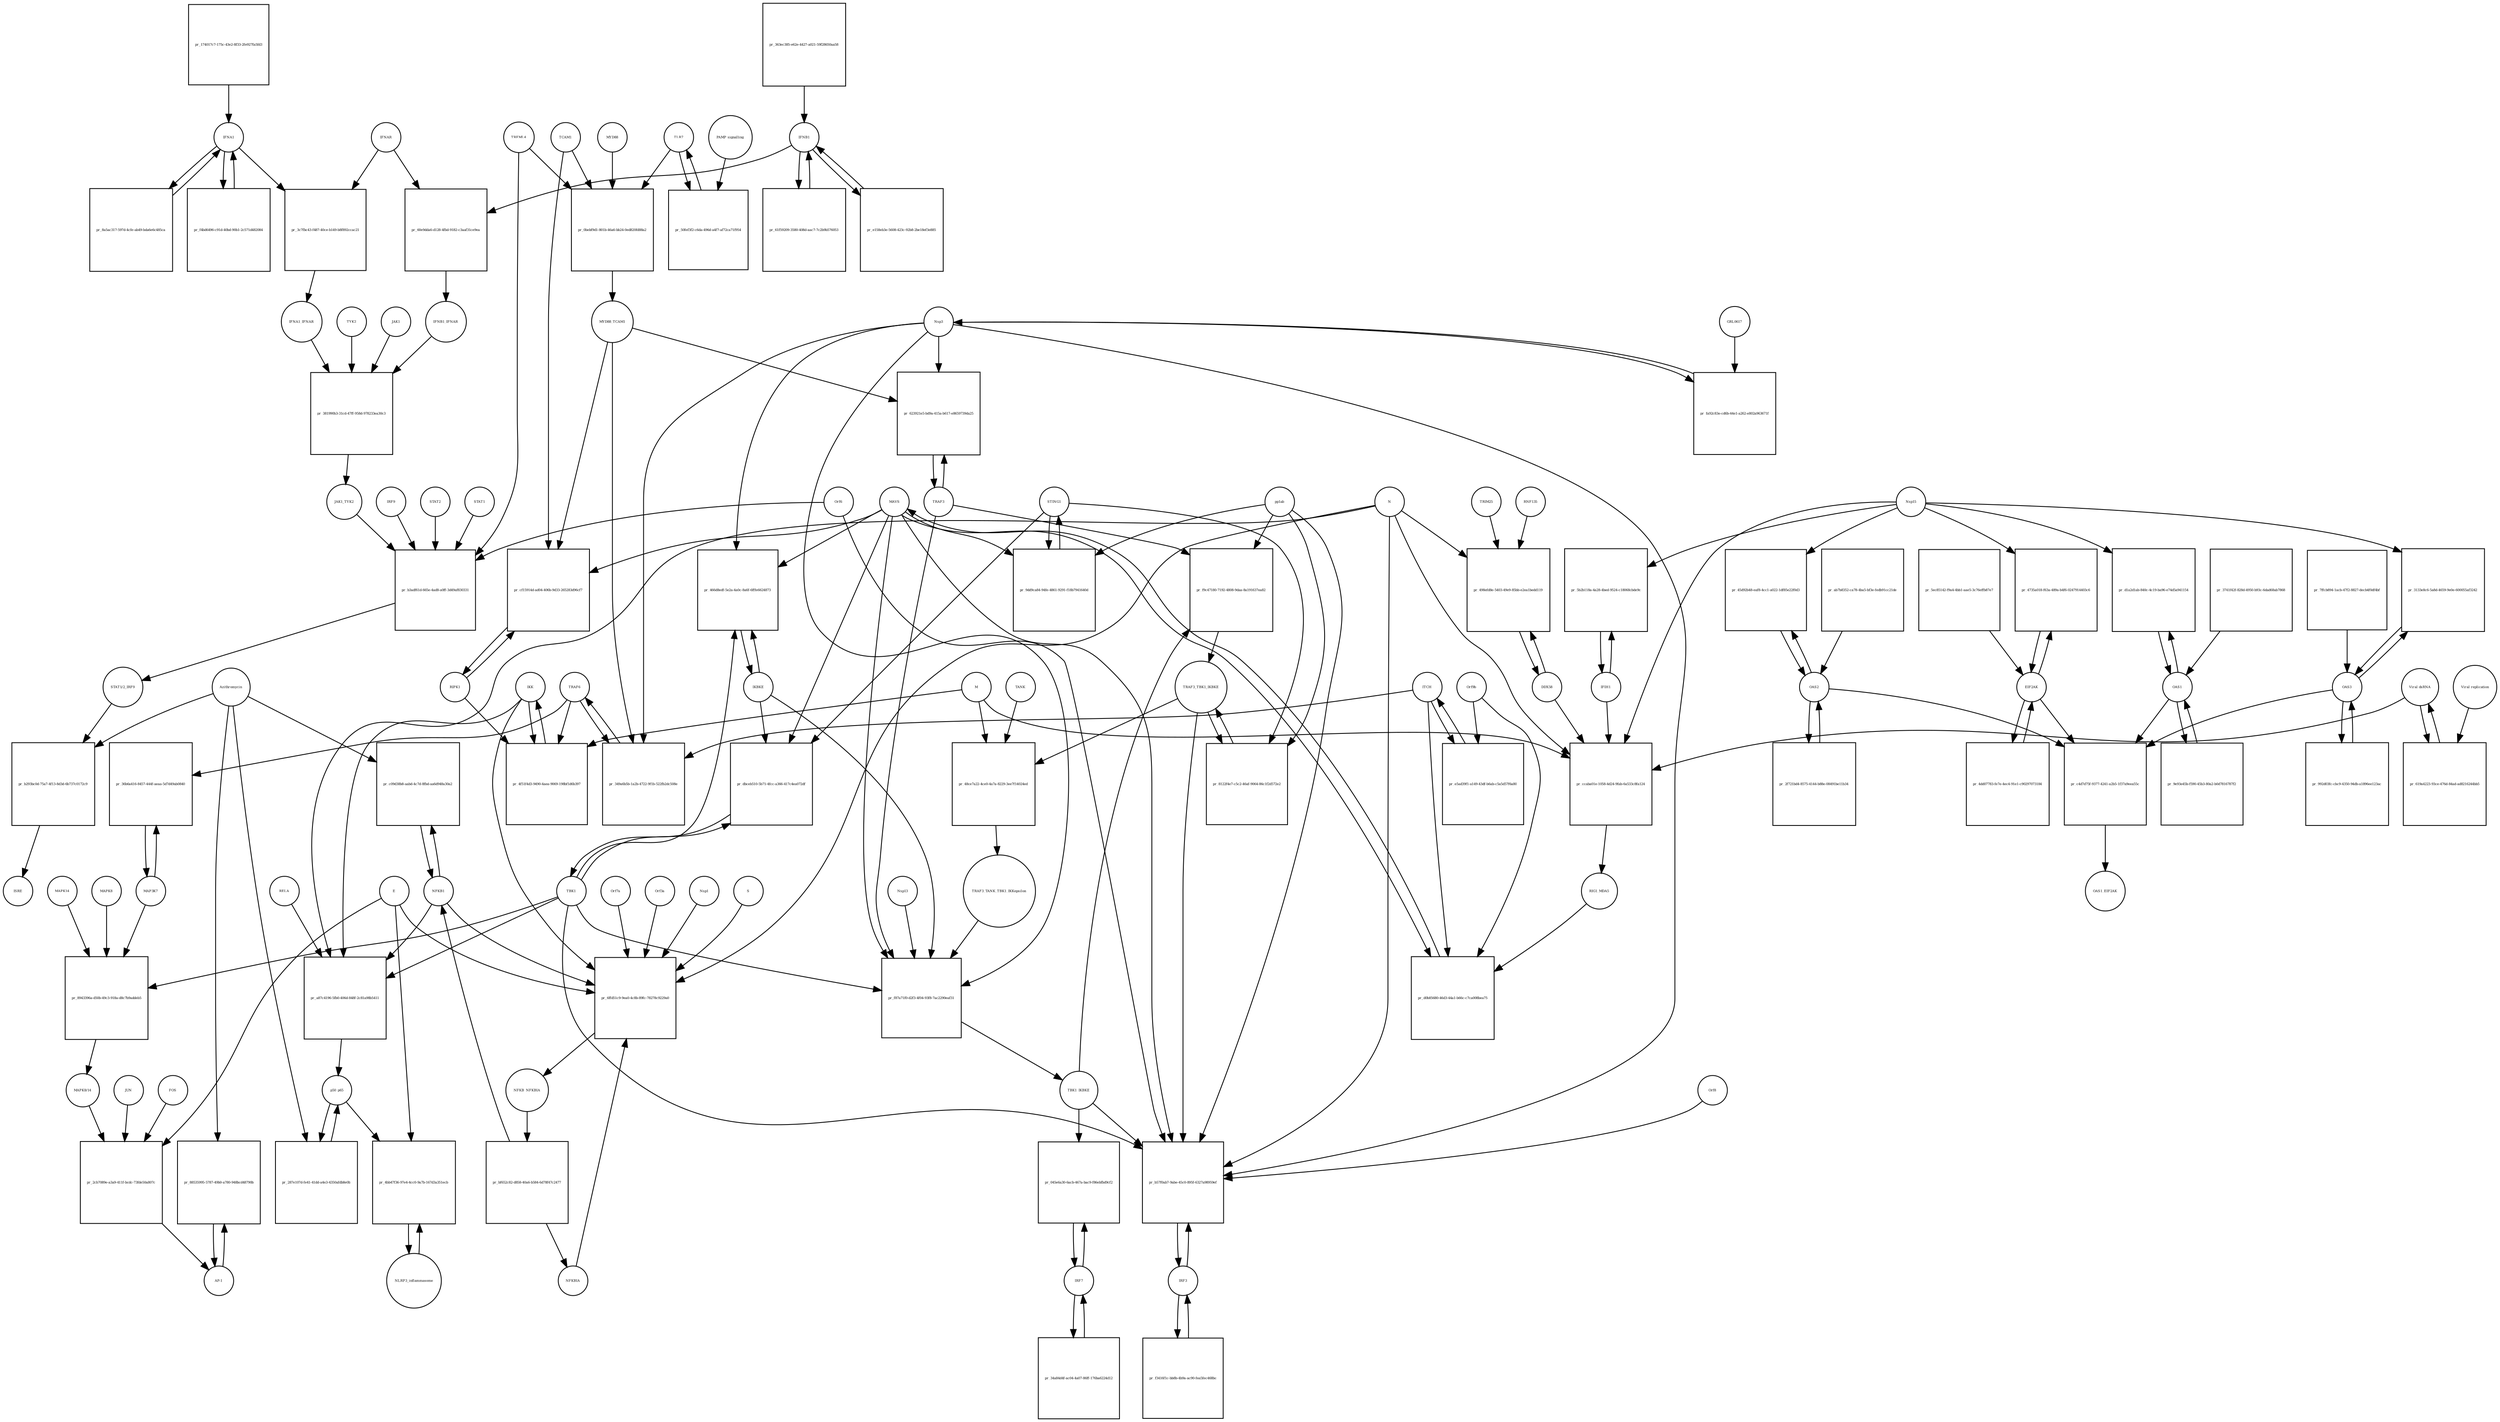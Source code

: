 strict digraph  {
IFNA1 [annotation="urn_miriam_pubmed_31226023|urn_miriam_wikipathways_WP4868", bipartite=0, cls=macromolecule, fontsize=4, label=IFNA1, shape=circle];
"pr_8a5ac317-597d-4cfe-ab49-bda6e6c485ca" [annotation="", bipartite=1, cls=process, fontsize=4, label="pr_8a5ac317-597d-4cfe-ab49-bda6e6c485ca", shape=square];
IFNB1 [annotation="urn_miriam_pubmed_31226023|urn_miriam_wikipathways_WP4868", bipartite=0, cls=macromolecule, fontsize=4, label=IFNB1, shape=circle];
"pr_61f59209-3580-408d-aac7-7c2b9b576053" [annotation="", bipartite=1, cls=process, fontsize=4, label="pr_61f59209-3580-408d-aac7-7c2b9b576053", shape=square];
"STAT1/2_IRF9" [annotation="urn_miriam_pubmed_31226023|urn_miriam_wikipathways_WP4868", bipartite=0, cls=complex, fontsize=4, label="STAT1/2_IRF9", shape=circle];
"pr_b293bc0d-75a7-4f13-8d3d-6b737c0172c9" [annotation="", bipartite=1, cls=process, fontsize=4, label="pr_b293bc0d-75a7-4f13-8d3d-6b737c0172c9", shape=square];
ISRE [annotation="urn_miriam_pubmed_31226023|urn_miriam_wikipathways_WP4868", bipartite=0, cls=complex, fontsize=4, label=ISRE, shape=circle];
Azithromycin [annotation=urn_miriam_wikipathways_WP4868, bipartite=0, cls="simple chemical", fontsize=4, label=Azithromycin, shape=circle];
"AP-1" [annotation="urn_miriam_pubmed_31226023|urn_miriam_wikipathways_WP4868", bipartite=0, cls=complex, fontsize=4, label="AP-1", shape=circle];
"pr_88535995-5787-49b0-a780-948bcd48790b" [annotation="", bipartite=1, cls=process, fontsize=4, label="pr_88535995-5787-49b0-a780-948bcd48790b", shape=square];
NFKB1 [annotation=urn_miriam_wikipathways_WP4868, bipartite=0, cls=macromolecule, fontsize=4, label=NFKB1, shape=circle];
"pr_c09d38b8-aabd-4c7d-8fbd-aa6d948a30a2" [annotation="", bipartite=1, cls=process, fontsize=4, label="pr_c09d38b8-aabd-4c7d-8fbd-aa6d948a30a2", shape=square];
IRF3 [annotation="", bipartite=0, cls=macromolecule, fontsize=4, label=IRF3, shape=circle];
"pr_f3416f1c-bb8b-4b9a-ac90-fea5fec468bc" [annotation="", bipartite=1, cls=process, fontsize=4, label="pr_f3416f1c-bb8b-4b9a-ac90-fea5fec468bc", shape=square];
p50_p65 [annotation="", bipartite=0, cls=complex, fontsize=4, label=p50_p65, shape=circle];
"pr_287e107d-fe41-41dd-a4e3-4350afdb8e0b" [annotation="", bipartite=1, cls=process, fontsize=4, label="pr_287e107d-fe41-41dd-a4e3-4350afdb8e0b", shape=square];
IRF7 [annotation="", bipartite=0, cls=macromolecule, fontsize=4, label=IRF7, shape=circle];
"pr_34a84d4f-ac04-4a07-86ff-176ba6224d12" [annotation="", bipartite=1, cls=process, fontsize=4, label="pr_34a84d4f-ac04-4a07-86ff-176ba6224d12", shape=square];
"pr_e158eb3e-5608-423c-92b8-2be18ef3e885" [annotation="", bipartite=1, cls=process, fontsize=4, label="pr_e158eb3e-5608-423c-92b8-2be18ef3e885", shape=square];
"pr_f4bd6496-c91d-40bd-90b1-2c571d482084" [annotation="", bipartite=1, cls=process, fontsize=4, label="pr_f4bd6496-c91d-40bd-90b1-2c571d482084", shape=square];
OAS1 [annotation="", bipartite=0, cls=macromolecule, fontsize=4, label=OAS1, shape=circle];
"pr_9e93e45b-f590-45b3-80a2-b0d7816787f2" [annotation="", bipartite=1, cls=process, fontsize=4, label="pr_9e93e45b-f590-45b3-80a2-b0d7816787f2", shape=square];
EIF2AK [annotation="", bipartite=0, cls=macromolecule, fontsize=4, label=EIF2AK, shape=circle];
"pr_4dd07783-fe7e-4ec4-91e1-c90297073184" [annotation="", bipartite=1, cls=process, fontsize=4, label="pr_4dd07783-fe7e-4ec4-91e1-c90297073184", shape=square];
OAS2 [annotation="", bipartite=0, cls=macromolecule, fontsize=4, label=OAS2, shape=circle];
"pr_2f721bd4-8575-4144-b88e-08491be11b34" [annotation="", bipartite=1, cls=process, fontsize=4, label="pr_2f721bd4-8575-4144-b88e-08491be11b34", shape=square];
OAS3 [annotation="", bipartite=0, cls=macromolecule, fontsize=4, label=OAS3, shape=circle];
"pr_992d03fc-cbc9-4350-94db-a1896ee123ac" [annotation="", bipartite=1, cls=process, fontsize=4, label="pr_992d03fc-cbc9-4350-94db-a1896ee123ac", shape=square];
"pr_363ec385-e62e-4427-a021-59f28650aa58" [annotation="", bipartite=1, cls=process, fontsize=4, label="pr_363ec385-e62e-4427-a021-59f28650aa58", shape=square];
"pr_174017c7-175c-43e2-8f33-2fe927fa5fd3" [annotation="", bipartite=1, cls=process, fontsize=4, label="pr_174017c7-175c-43e2-8f33-2fe927fa5fd3", shape=square];
"pr_3741f42f-828d-4950-b93c-6dad68ab7868" [annotation="", bipartite=1, cls=process, fontsize=4, label="pr_3741f42f-828d-4950-b93c-6dad68ab7868", shape=square];
"pr_5ec85142-f9a4-4bb1-aae5-3c76effb87e7" [annotation="", bipartite=1, cls=process, fontsize=4, label="pr_5ec85142-f9a4-4bb1-aae5-3c76effb87e7", shape=square];
TRAF6 [annotation="urn_miriam_pubmed_31226023|urn_miriam_wikipathways_WP4868", bipartite=0, cls=macromolecule, fontsize=4, label=TRAF6, shape=circle];
"pr_349a6b5b-1a2b-4722-9f1b-522fb2dc508e" [annotation="", bipartite=1, cls=process, fontsize=4, label="pr_349a6b5b-1a2b-4722-9f1b-522fb2dc508e", shape=square];
MYD88_TCAM1 [annotation=urn_miriam_pubmed_31226023, bipartite=0, cls=complex, fontsize=4, label=MYD88_TCAM1, shape=circle];
Nsp3 [annotation="urn_miriam_pubmed_31226023|urn_miriam_wikipathways_WP4868|urn_miriam_ncbiprotein_YP_009725299", bipartite=0, cls=macromolecule, fontsize=4, label=Nsp3, shape=circle];
ITCH [annotation="", bipartite=0, cls=macromolecule, fontsize=4, label=ITCH, shape=circle];
TBK1 [annotation="urn_miriam_pubmed_31226023|urn_miriam_wikipathways_WP4868|urn_miriam_pubmed_24622840", bipartite=0, cls=macromolecule, fontsize=4, label=TBK1, shape=circle];
"pr_dbceb510-5b71-4fcc-a366-417c4ea072df" [annotation="", bipartite=1, cls=process, fontsize=4, label="pr_dbceb510-5b71-4fcc-a366-417c4ea072df", shape=square];
IKBKE [annotation="", bipartite=0, cls=macromolecule, fontsize=4, label=IKBKE, shape=circle];
STING1 [annotation=urn_miriam_pubmed_24622840, bipartite=0, cls=macromolecule, fontsize=4, label=STING1, shape=circle];
MAVS [annotation="", bipartite=0, cls=macromolecule, fontsize=4, label=MAVS, shape=circle];
"pr_ab7b8352-ca78-4ba5-bf3e-fedb91cc21de" [annotation="", bipartite=1, cls=process, fontsize=4, label="pr_ab7b8352-ca78-4ba5-bf3e-fedb91cc21de", shape=square];
"pr_7ffcb894-1acb-47f2-8827-decb4f0df4bf" [annotation="", bipartite=1, cls=process, fontsize=4, label="pr_7ffcb894-1acb-47f2-8827-decb4f0df4bf", shape=square];
TRAF3 [annotation=urn_miriam_pubmed_31226023, bipartite=0, cls=macromolecule, fontsize=4, label=TRAF3, shape=circle];
"pr_623921e5-bd9a-415a-b617-e8659739da25" [annotation="", bipartite=1, cls=process, fontsize=4, label="pr_623921e5-bd9a-415a-b617-e8659739da25", shape=square];
MAP3K7 [annotation="", bipartite=0, cls=macromolecule, fontsize=4, label=MAP3K7, shape=circle];
"pr_36b6a416-8457-444f-aeaa-5d7d49ab0840" [annotation="", bipartite=1, cls=process, fontsize=4, label="pr_36b6a416-8457-444f-aeaa-5d7d49ab0840", shape=square];
IKK [annotation="", bipartite=0, cls=complex, fontsize=4, label=IKK, shape=circle];
"pr_4f51f4d3-9490-4aea-9069-198bf1d6b397" [annotation="", bipartite=1, cls=process, fontsize=4, label="pr_4f51f4d3-9490-4aea-9069-198bf1d6b397", shape=square];
RIPK1 [annotation="", bipartite=0, cls=macromolecule, fontsize=4, label=RIPK1, shape=circle];
M [annotation="urn_miriam_pubmed_31226023|urn_miriam_ncbiprotein_BCD58756", bipartite=0, cls=macromolecule, fontsize=4, label=M, shape=circle];
"pr_466d8edf-5e2a-4a0c-8a6f-6fffe6624873" [annotation="", bipartite=1, cls=process, fontsize=4, label="pr_466d8edf-5e2a-4a0c-8a6f-6fffe6624873", shape=square];
"pr_b57f0ab7-9abe-45c0-895f-6327a98959ef" [annotation="", bipartite=1, cls=process, fontsize=4, label="pr_b57f0ab7-9abe-45c0-895f-6327a98959ef", shape=square];
TBK1_IKBKE [annotation="urn_miriam_pubmed_31226023|urn_miriam_wikipathways_WP4868|urn_miriam_pubmed_24622840", bipartite=0, cls=complex, fontsize=4, label=TBK1_IKBKE, shape=circle];
N [annotation="urn_miriam_pubmed_31226023|urn_miriam_ncbiprotein_BCD58761", bipartite=0, cls=macromolecule, fontsize=4, label=N, shape=circle];
TRAF3_TBK1_IKBKE [annotation=urn_miriam_pubmed_24622840, bipartite=0, cls=complex, fontsize=4, label=TRAF3_TBK1_IKBKE, shape=circle];
Orf8 [annotation=urn_miriam_ncbiprotein_BCD58760, bipartite=0, cls=complex, fontsize=4, label=Orf8, shape=circle];
Orf6 [annotation="urn_miriam_pubmed_31226023|urn_miriam_ncbiprotein_BCD58757", bipartite=0, cls=macromolecule, fontsize=4, label=Orf6, shape=circle];
pp1ab [annotation="urn_miriam_ncbiprotein_YP_009724389|urn_miriam_pubmed_24622840", bipartite=0, cls=macromolecule, fontsize=4, label=pp1ab, shape=circle];
"pr_cf15914d-ad04-406b-9d33-265283d96cf7" [annotation="", bipartite=1, cls=process, fontsize=4, label="pr_cf15914d-ad04-406b-9d33-265283d96cf7", shape=square];
TCAM1 [annotation=urn_miriam_pubmed_31226023, bipartite=0, cls=macromolecule, fontsize=4, label=TCAM1, shape=circle];
"pr_d0b85680-46d3-44a1-b66c-c7ca008bea75" [annotation="", bipartite=1, cls=process, fontsize=4, label="pr_d0b85680-46d3-44a1-b66c-c7ca008bea75", shape=square];
RIG1_MDA5 [annotation="urn_miriam_pubmed_31226023|urn_miriam_pubmed_19052324", bipartite=0, cls=complex, fontsize=4, label=RIG1_MDA5, shape=circle];
Orf9b [annotation="urn_miriam_pubmed_31226023|urn_miriam_ncbiprotein_ABI96969|urn_miriam_uniprot_P0DTD2", bipartite=0, cls=macromolecule, fontsize=4, label=Orf9b, shape=circle];
"pr_3133e8c6-5a8d-4659-9e0e-600055af3242" [annotation="", bipartite=1, cls=process, fontsize=4, label="pr_3133e8c6-5a8d-4659-9e0e-600055af3242", shape=square];
Nsp15 [annotation="urn_miriam_pubmed_31226023|urn_miriam_ncbiprotein_YP_009725310", bipartite=0, cls=macromolecule, fontsize=4, label=Nsp15, shape=circle];
"pr_45d92b48-eaf8-4cc1-a022-1df85e22f0d3" [annotation="", bipartite=1, cls=process, fontsize=4, label="pr_45d92b48-eaf8-4cc1-a022-1df85e22f0d3", shape=square];
"pr_d1a2d1ab-840c-4c19-ba96-e74d5a941154" [annotation="", bipartite=1, cls=process, fontsize=4, label="pr_d1a2d1ab-840c-4c19-ba96-e74d5a941154", shape=square];
"pr_4735a018-f63a-489a-b4f6-0247914403c6" [annotation="", bipartite=1, cls=process, fontsize=4, label="pr_4735a018-f63a-489a-b4f6-0247914403c6", shape=square];
"Viral dsRNA" [annotation="urn_miriam_pubmed_31226023|urn_miriam_pubmed_19052324|urn_miriam_taxonomy_694009", bipartite=0, cls="nucleic acid feature", fontsize=4, label="Viral dsRNA", shape=circle];
"pr_619a4223-93ce-476d-84ad-ad8216244bb5" [annotation="", bipartite=1, cls=process, fontsize=4, label="pr_619a4223-93ce-476d-84ad-ad8216244bb5", shape=square];
"Viral replication" [annotation="urn_miriam_pubmed_31226023|urn_miriam_pubmed_19052324|urn_miriam_mesh_D014779", bipartite=0, cls=phenotype, fontsize=4, label="Viral replication", shape=circle];
"pr_fa92c83e-cd6b-44e1-a262-e802a963671f" [annotation="", bipartite=1, cls=process, fontsize=4, label="pr_fa92c83e-cd6b-44e1-a262-e802a963671f", shape=square];
GRL0617 [annotation=urn_miriam_wikipathways_WP4868, bipartite=0, cls="simple chemical", fontsize=4, label=GRL0617, shape=circle];
"pr_9dd9ca84-94fe-4861-9291-f18b7941640d" [annotation="", bipartite=1, cls=process, fontsize=4, label="pr_9dd9ca84-94fe-4861-9291-f18b7941640d", shape=square];
"pr_8122f4e7-c5c2-46af-9064-86c1f2d572e2" [annotation="", bipartite=1, cls=process, fontsize=4, label="pr_8122f4e7-c5c2-46af-9064-86c1f2d572e2", shape=square];
TLR7 [annotation=urn_miriam_pubmed_31226023, bipartite=0, cls=macromolecule, fontsize=4, label=TLR7, shape=circle];
"pr_50fef3f2-c6da-496d-a4f7-af72ca71f954" [annotation="", bipartite=1, cls=process, fontsize=4, label="pr_50fef3f2-c6da-496d-a4f7-af72ca71f954", shape=square];
"PAMP signalling" [annotation="urn_miriam_pubmed_31226023|urn_miriam_mesh_D000069452", bipartite=0, cls=phenotype, fontsize=4, label="PAMP signalling", shape=circle];
IFIH1 [annotation="", bipartite=0, cls=macromolecule, fontsize=4, label=IFIH1, shape=circle];
"pr_5b2b118a-4a28-4bed-9524-c18068cbde9c" [annotation="", bipartite=1, cls=process, fontsize=4, label="pr_5b2b118a-4a28-4bed-9524-c18068cbde9c", shape=square];
DDX58 [annotation="urn_miriam_pubmed_31226023|urn_miriam_pubmed_19052324", bipartite=0, cls=macromolecule, fontsize=4, label=DDX58, shape=circle];
"pr_498efd8e-5403-49e9-85bb-e2ea1bedd119" [annotation="", bipartite=1, cls=process, fontsize=4, label="pr_498efd8e-5403-49e9-85bb-e2ea1bedd119", shape=square];
TRIM25 [annotation="", bipartite=0, cls=macromolecule, fontsize=4, label=TRIM25, shape=circle];
RNF135 [annotation="", bipartite=0, cls=macromolecule, fontsize=4, label=RNF135, shape=circle];
"pr_e5ad39f1-a149-43df-b6ab-c5a5d57f6a80" [annotation="", bipartite=1, cls=process, fontsize=4, label="pr_e5ad39f1-a149-43df-b6ab-c5a5d57f6a80", shape=square];
"pr_48ce7a22-4ce0-4a7a-8229-3ee7f14024ed" [annotation="", bipartite=1, cls=process, fontsize=4, label="pr_48ce7a22-4ce0-4a7a-8229-3ee7f14024ed", shape=square];
TRAF3_TANK_TBK1_IKKepsilon [annotation="", bipartite=0, cls=complex, fontsize=4, label=TRAF3_TANK_TBK1_IKKepsilon, shape=circle];
TANK [annotation="", bipartite=0, cls=macromolecule, fontsize=4, label=TANK, shape=circle];
"pr_045e6a30-6acb-467a-bac9-f86ebfbd9cf2" [annotation="", bipartite=1, cls=process, fontsize=4, label="pr_045e6a30-6acb-467a-bac9-f86ebfbd9cf2", shape=square];
NLRP3_inflammasome [annotation="", bipartite=0, cls=complex, fontsize=4, label=NLRP3_inflammasome, shape=circle];
"pr_4bb47f36-97e4-4cc0-9a7b-167d3a351ecb" [annotation="", bipartite=1, cls=process, fontsize=4, label="pr_4bb47f36-97e4-4cc0-9a7b-167d3a351ecb", shape=square];
E [annotation="urn_miriam_pubmed_31226023|urn_miriam_ncbiprotein_BCD58755", bipartite=0, cls=macromolecule, fontsize=4, label=E, shape=circle];
STAT1 [annotation="urn_miriam_pubmed_31226023|urn_miriam_wikipathways_WP4868", bipartite=0, cls=macromolecule, fontsize=4, label=STAT1, shape=circle];
"pr_b3adf61d-665e-4ad8-a0ff-3d49af830331" [annotation="", bipartite=1, cls=process, fontsize=4, label="pr_b3adf61d-665e-4ad8-a0ff-3d49af830331", shape=square];
TREML4 [annotation=urn_miriam_wikipathways_WP4868, bipartite=0, cls=macromolecule, fontsize=4, label=TREML4, shape=circle];
JAK1_TYK2 [annotation="urn_miriam_pubmed_31226023|urn_miriam_wikipathways_WP4868", bipartite=0, cls=complex, fontsize=4, label=JAK1_TYK2, shape=circle];
IRF9 [annotation="urn_miriam_pubmed_31226023|urn_miriam_wikipathways_WP4868", bipartite=0, cls=macromolecule, fontsize=4, label=IRF9, shape=circle];
STAT2 [annotation="urn_miriam_pubmed_31226023|urn_miriam_wikipathways_WP4868", bipartite=0, cls=macromolecule, fontsize=4, label=STAT2, shape=circle];
"pr_c4d7d75f-9377-4241-a2b5-1f37a9eea55c" [annotation="", bipartite=1, cls=process, fontsize=4, label="pr_c4d7d75f-9377-4241-a2b5-1f37a9eea55c", shape=square];
OAS1_EIF2AK [annotation="", bipartite=0, cls=complex, fontsize=4, label=OAS1_EIF2AK, shape=circle];
JAK1 [annotation="urn_miriam_pubmed_31226023|urn_miriam_wikipathways_WP4868", bipartite=0, cls=macromolecule, fontsize=4, label=JAK1, shape=circle];
"pr_381990b3-31cd-47ff-958d-978233ea30c3" [annotation="", bipartite=1, cls=process, fontsize=4, label="pr_381990b3-31cd-47ff-958d-978233ea30c3", shape=square];
IFNA1_IFNAR [annotation="urn_miriam_pubmed_31226023|urn_miriam_wikipathways_WP4868", bipartite=0, cls=complex, fontsize=4, label=IFNA1_IFNAR, shape=circle];
IFNB1_IFNAR [annotation="urn_miriam_pubmed_31226023|urn_miriam_wikipathways_WP4868", bipartite=0, cls=complex, fontsize=4, label=IFNB1_IFNAR, shape=circle];
TYK2 [annotation="urn_miriam_pubmed_31226023|urn_miriam_wikipathways_WP4868", bipartite=0, cls=macromolecule, fontsize=4, label=TYK2, shape=circle];
MYD88 [annotation="urn_miriam_pubmed_31226023|urn_miriam_wikipathways_WP4868", bipartite=0, cls=macromolecule, fontsize=4, label=MYD88, shape=circle];
"pr_0bebf9d1-801b-46a6-bb24-0ed820fd88a2" [annotation="", bipartite=1, cls=process, fontsize=4, label="pr_0bebf9d1-801b-46a6-bb24-0ed820fd88a2", shape=square];
NFKB_NFKBIA [annotation="urn_miriam_pubmed_31226023|urn_miriam_wikipathways_WP4868", bipartite=0, cls=complex, fontsize=4, label=NFKB_NFKBIA, shape=circle];
"pr_bf652c82-d858-40a6-b584-6d78f47c2477" [annotation="", bipartite=1, cls=process, fontsize=4, label="pr_bf652c82-d858-40a6-b584-6d78f47c2477", shape=square];
NFKBIA [annotation="urn_miriam_pubmed_31226023|urn_miriam_wikipathways_WP4868", bipartite=0, cls=macromolecule, fontsize=4, label=NFKBIA, shape=circle];
IFNAR [annotation="urn_miriam_pubmed_31226023|urn_miriam_wikipathways_WP4868", bipartite=0, cls=complex, fontsize=4, label=IFNAR, shape=circle];
"pr_3c7fbc43-f487-40ce-b149-b8f892ccac21" [annotation="", bipartite=1, cls=process, fontsize=4, label="pr_3c7fbc43-f487-40ce-b149-b8f892ccac21", shape=square];
"pr_60e9dda6-d128-4fbd-9182-c3aaf31ce9ea" [annotation="", bipartite=1, cls=process, fontsize=4, label="pr_60e9dda6-d128-4fbd-9182-c3aaf31ce9ea", shape=square];
MAPK14 [annotation="urn_miriam_pubmed_31226023|urn_miriam_wikipathways_WP4868", bipartite=0, cls=macromolecule, fontsize=4, label=MAPK14, shape=circle];
"pr_8943396a-d50b-49c3-918a-d8c7b9addeb5" [annotation="", bipartite=1, cls=process, fontsize=4, label="pr_8943396a-d50b-49c3-918a-d8c7b9addeb5", shape=square];
"MAPK8/14" [annotation="urn_miriam_pubmed_31226023|urn_miriam_wikipathways_WP4868", bipartite=0, cls=complex, fontsize=4, label="MAPK8/14", shape=circle];
MAPK8 [annotation="urn_miriam_pubmed_31226023|urn_miriam_wikipathways_WP4868", bipartite=0, cls=macromolecule, fontsize=4, label=MAPK8, shape=circle];
JUN [annotation="urn_miriam_pubmed_31226023|urn_miriam_wikipathways_WP4868", bipartite=0, cls=macromolecule, fontsize=4, label=JUN, shape=circle];
"pr_2cb7089e-a3a9-411f-bcdc-73fde50a807c" [annotation="", bipartite=1, cls=process, fontsize=4, label="pr_2cb7089e-a3a9-411f-bcdc-73fde50a807c", shape=square];
FOS [annotation="urn_miriam_pubmed_31226023|urn_miriam_wikipathways_WP4868", bipartite=0, cls=macromolecule, fontsize=4, label=FOS, shape=circle];
"pr_6ffd51c9-9ea0-4c8b-89fc-78278c9229a0" [annotation="", bipartite=1, cls=process, fontsize=4, label="pr_6ffd51c9-9ea0-4c8b-89fc-78278c9229a0", shape=square];
Nsp1 [annotation="urn_miriam_pubmed_31226023|urn_miriam_ncbiprotein_YP_009725297", bipartite=0, cls=macromolecule, fontsize=4, label=Nsp1, shape=circle];
S [annotation=urn_miriam_ncbiprotein_BCD58753, bipartite=0, cls=macromolecule, fontsize=4, label=S, shape=circle];
Orf7a [annotation=urn_miriam_ncbiprotein_BCD58758, bipartite=0, cls=macromolecule, fontsize=4, label=Orf7a, shape=circle];
Orf3a [annotation=urn_miriam_ncbiprotein_BCD58754, bipartite=0, cls=macromolecule, fontsize=4, label=Orf3a, shape=circle];
"pr_f87a71f0-d2f3-4f04-93f8-7ac2290eaf31" [annotation="", bipartite=1, cls=process, fontsize=4, label="pr_f87a71f0-d2f3-4f04-93f8-7ac2290eaf31", shape=square];
Nsp13 [annotation="urn_miriam_uniprot_P0DTD1|urn_miriam_wikipathways_WP4868|urn_miriam_ncbiprotein_YP_009725308", bipartite=0, cls=macromolecule, fontsize=4, label=Nsp13, shape=circle];
RELA [annotation="", bipartite=0, cls=macromolecule, fontsize=4, label=RELA, shape=circle];
"pr_a87c4196-5fb0-406d-848f-2c81a98b5411" [annotation="", bipartite=1, cls=process, fontsize=4, label="pr_a87c4196-5fb0-406d-848f-2c81a98b5411", shape=square];
"pr_ccaba01e-1058-4d24-9fab-6a533c8fa124" [annotation="", bipartite=1, cls=process, fontsize=4, label="pr_ccaba01e-1058-4d24-9fab-6a533c8fa124", shape=square];
"pr_f9c47180-7192-4808-9daa-8a191637ea82" [annotation="", bipartite=1, cls=process, fontsize=4, label="pr_f9c47180-7192-4808-9daa-8a191637ea82", shape=square];
IFNA1 -> "pr_8a5ac317-597d-4cfe-ab49-bda6e6c485ca"  [annotation="", interaction_type=consumption];
IFNA1 -> "pr_f4bd6496-c91d-40bd-90b1-2c571d482084"  [annotation="", interaction_type=consumption];
IFNA1 -> "pr_3c7fbc43-f487-40ce-b149-b8f892ccac21"  [annotation="", interaction_type=consumption];
"pr_8a5ac317-597d-4cfe-ab49-bda6e6c485ca" -> IFNA1  [annotation="", interaction_type=production];
IFNB1 -> "pr_61f59209-3580-408d-aac7-7c2b9b576053"  [annotation="", interaction_type=consumption];
IFNB1 -> "pr_e158eb3e-5608-423c-92b8-2be18ef3e885"  [annotation="", interaction_type=consumption];
IFNB1 -> "pr_60e9dda6-d128-4fbd-9182-c3aaf31ce9ea"  [annotation="", interaction_type=consumption];
"pr_61f59209-3580-408d-aac7-7c2b9b576053" -> IFNB1  [annotation="", interaction_type=production];
"STAT1/2_IRF9" -> "pr_b293bc0d-75a7-4f13-8d3d-6b737c0172c9"  [annotation="", interaction_type=consumption];
"pr_b293bc0d-75a7-4f13-8d3d-6b737c0172c9" -> ISRE  [annotation="", interaction_type=production];
Azithromycin -> "pr_b293bc0d-75a7-4f13-8d3d-6b737c0172c9"  [annotation=urn_miriam_pubmed_31226023, interaction_type=inhibition];
Azithromycin -> "pr_88535995-5787-49b0-a780-948bcd48790b"  [annotation=urn_miriam_pubmed_31226023, interaction_type=inhibition];
Azithromycin -> "pr_c09d38b8-aabd-4c7d-8fbd-aa6d948a30a2"  [annotation=urn_miriam_wikipathways_WP4868, interaction_type=inhibition];
Azithromycin -> "pr_287e107d-fe41-41dd-a4e3-4350afdb8e0b"  [annotation=urn_miriam_pubmed_31226023, interaction_type=inhibition];
"AP-1" -> "pr_88535995-5787-49b0-a780-948bcd48790b"  [annotation="", interaction_type=consumption];
"pr_88535995-5787-49b0-a780-948bcd48790b" -> "AP-1"  [annotation="", interaction_type=production];
NFKB1 -> "pr_c09d38b8-aabd-4c7d-8fbd-aa6d948a30a2"  [annotation="", interaction_type=consumption];
NFKB1 -> "pr_6ffd51c9-9ea0-4c8b-89fc-78278c9229a0"  [annotation="", interaction_type=consumption];
NFKB1 -> "pr_a87c4196-5fb0-406d-848f-2c81a98b5411"  [annotation="", interaction_type=consumption];
"pr_c09d38b8-aabd-4c7d-8fbd-aa6d948a30a2" -> NFKB1  [annotation="", interaction_type=production];
IRF3 -> "pr_f3416f1c-bb8b-4b9a-ac90-fea5fec468bc"  [annotation="", interaction_type=consumption];
IRF3 -> "pr_b57f0ab7-9abe-45c0-895f-6327a98959ef"  [annotation="", interaction_type=consumption];
"pr_f3416f1c-bb8b-4b9a-ac90-fea5fec468bc" -> IRF3  [annotation="", interaction_type=production];
p50_p65 -> "pr_287e107d-fe41-41dd-a4e3-4350afdb8e0b"  [annotation="", interaction_type=consumption];
p50_p65 -> "pr_4bb47f36-97e4-4cc0-9a7b-167d3a351ecb"  [annotation="urn_miriam_pubmed_32133002|urn_miriam_taxonomy_694009|urn_miriam_pubmed_28531279", interaction_type=catalysis];
"pr_287e107d-fe41-41dd-a4e3-4350afdb8e0b" -> p50_p65  [annotation="", interaction_type=production];
IRF7 -> "pr_34a84d4f-ac04-4a07-86ff-176ba6224d12"  [annotation="", interaction_type=consumption];
IRF7 -> "pr_045e6a30-6acb-467a-bac9-f86ebfbd9cf2"  [annotation="", interaction_type=consumption];
"pr_34a84d4f-ac04-4a07-86ff-176ba6224d12" -> IRF7  [annotation="", interaction_type=production];
"pr_e158eb3e-5608-423c-92b8-2be18ef3e885" -> IFNB1  [annotation="", interaction_type=production];
"pr_f4bd6496-c91d-40bd-90b1-2c571d482084" -> IFNA1  [annotation="", interaction_type=production];
OAS1 -> "pr_9e93e45b-f590-45b3-80a2-b0d7816787f2"  [annotation="", interaction_type=consumption];
OAS1 -> "pr_d1a2d1ab-840c-4c19-ba96-e74d5a941154"  [annotation="", interaction_type=consumption];
OAS1 -> "pr_c4d7d75f-9377-4241-a2b5-1f37a9eea55c"  [annotation="", interaction_type=consumption];
"pr_9e93e45b-f590-45b3-80a2-b0d7816787f2" -> OAS1  [annotation="", interaction_type=production];
EIF2AK -> "pr_4dd07783-fe7e-4ec4-91e1-c90297073184"  [annotation="", interaction_type=consumption];
EIF2AK -> "pr_4735a018-f63a-489a-b4f6-0247914403c6"  [annotation="", interaction_type=consumption];
EIF2AK -> "pr_c4d7d75f-9377-4241-a2b5-1f37a9eea55c"  [annotation="", interaction_type=consumption];
"pr_4dd07783-fe7e-4ec4-91e1-c90297073184" -> EIF2AK  [annotation="", interaction_type=production];
OAS2 -> "pr_2f721bd4-8575-4144-b88e-08491be11b34"  [annotation="", interaction_type=consumption];
OAS2 -> "pr_45d92b48-eaf8-4cc1-a022-1df85e22f0d3"  [annotation="", interaction_type=consumption];
OAS2 -> "pr_c4d7d75f-9377-4241-a2b5-1f37a9eea55c"  [annotation="", interaction_type=consumption];
"pr_2f721bd4-8575-4144-b88e-08491be11b34" -> OAS2  [annotation="", interaction_type=production];
OAS3 -> "pr_992d03fc-cbc9-4350-94db-a1896ee123ac"  [annotation="", interaction_type=consumption];
OAS3 -> "pr_3133e8c6-5a8d-4659-9e0e-600055af3242"  [annotation="", interaction_type=consumption];
OAS3 -> "pr_c4d7d75f-9377-4241-a2b5-1f37a9eea55c"  [annotation="", interaction_type=consumption];
"pr_992d03fc-cbc9-4350-94db-a1896ee123ac" -> OAS3  [annotation="", interaction_type=production];
"pr_363ec385-e62e-4427-a021-59f28650aa58" -> IFNB1  [annotation="", interaction_type=production];
"pr_174017c7-175c-43e2-8f33-2fe927fa5fd3" -> IFNA1  [annotation="", interaction_type=production];
"pr_3741f42f-828d-4950-b93c-6dad68ab7868" -> OAS1  [annotation="", interaction_type=production];
"pr_5ec85142-f9a4-4bb1-aae5-3c76effb87e7" -> EIF2AK  [annotation="", interaction_type=production];
TRAF6 -> "pr_349a6b5b-1a2b-4722-9f1b-522fb2dc508e"  [annotation="", interaction_type=consumption];
TRAF6 -> "pr_36b6a416-8457-444f-aeaa-5d7d49ab0840"  [annotation=urn_miriam_pubmed_31226023, interaction_type=catalysis];
TRAF6 -> "pr_4f51f4d3-9490-4aea-9069-198bf1d6b397"  [annotation="urn_miriam_pubmed_31226023|urn_miriam_taxonomy_694009", interaction_type=catalysis];
"pr_349a6b5b-1a2b-4722-9f1b-522fb2dc508e" -> TRAF6  [annotation="", interaction_type=production];
MYD88_TCAM1 -> "pr_349a6b5b-1a2b-4722-9f1b-522fb2dc508e"  [annotation="urn_miriam_pubmed_31226023|urn_miriam_taxonomy_694009|urn_miriam_pubmed_25135833", interaction_type=catalysis];
MYD88_TCAM1 -> "pr_623921e5-bd9a-415a-b617-e8659739da25"  [annotation="urn_miriam_pubmed_31226023|urn_miriam_taxonomy_694009", interaction_type=catalysis];
MYD88_TCAM1 -> "pr_cf15914d-ad04-406b-9d33-265283d96cf7"  [annotation="urn_miriam_pubmed_20404851|urn_miriam_pubmed_31226023", interaction_type=catalysis];
Nsp3 -> "pr_349a6b5b-1a2b-4722-9f1b-522fb2dc508e"  [annotation="urn_miriam_pubmed_31226023|urn_miriam_taxonomy_694009|urn_miriam_pubmed_25135833", interaction_type=inhibition];
Nsp3 -> "pr_623921e5-bd9a-415a-b617-e8659739da25"  [annotation="urn_miriam_pubmed_31226023|urn_miriam_taxonomy_694009", interaction_type=inhibition];
Nsp3 -> "pr_466d8edf-5e2a-4a0c-8a6f-6fffe6624873"  [annotation="urn_miriam_pubmed_18353649|urn_miriam_pubmed_25636800|urn_miriam_pubmed_31226023|urn_miriam_taxonomy_694009", interaction_type=inhibition];
Nsp3 -> "pr_b57f0ab7-9abe-45c0-895f-6327a98959ef"  [annotation="urn_miriam_pubmed_14679297|urn_miriam_pubmed_17108024|urn_miriam_pubmed_24622840|urn_miriam_pubmed_25481026|urn_miriam_pubmed_25636800|urn_miriam_pubmed_29294448|urn_miriam_pubmed_17761676|urn_miriam_pubmed_18440553|urn_miriam_pubmed_31226023|urn_miriam_taxonomy_694009", interaction_type=inhibition];
Nsp3 -> "pr_fa92c83e-cd6b-44e1-a262-e802a963671f"  [annotation="", interaction_type=consumption];
Nsp3 -> "pr_f87a71f0-d2f3-4f04-93f8-7ac2290eaf31"  [annotation="urn_miriam_pubmed_31226023|urn_miriam_taxonomy_694009|urn_miriam_pubmed_19380580", interaction_type=inhibition];
ITCH -> "pr_349a6b5b-1a2b-4722-9f1b-522fb2dc508e"  [annotation="urn_miriam_pubmed_31226023|urn_miriam_taxonomy_694009|urn_miriam_pubmed_25135833", interaction_type=inhibition];
ITCH -> "pr_d0b85680-46d3-44a1-b66c-c7ca008bea75"  [annotation="urn_miriam_pubmed_19052324|urn_miriam_pubmed_25135833|urn_miriam_pubmed_31226023|urn_miriam_taxonomy_694009", interaction_type=inhibition];
ITCH -> "pr_e5ad39f1-a149-43df-b6ab-c5a5d57f6a80"  [annotation="", interaction_type=consumption];
TBK1 -> "pr_dbceb510-5b71-4fcc-a366-417c4ea072df"  [annotation="", interaction_type=consumption];
TBK1 -> "pr_466d8edf-5e2a-4a0c-8a6f-6fffe6624873"  [annotation="urn_miriam_pubmed_18353649|urn_miriam_pubmed_25636800|urn_miriam_pubmed_31226023|urn_miriam_taxonomy_694009", interaction_type=catalysis];
TBK1 -> "pr_b57f0ab7-9abe-45c0-895f-6327a98959ef"  [annotation="urn_miriam_pubmed_14679297|urn_miriam_pubmed_17108024|urn_miriam_pubmed_24622840|urn_miriam_pubmed_25481026|urn_miriam_pubmed_25636800|urn_miriam_pubmed_29294448|urn_miriam_pubmed_17761676|urn_miriam_pubmed_18440553|urn_miriam_pubmed_31226023|urn_miriam_taxonomy_694009", interaction_type=catalysis];
TBK1 -> "pr_8943396a-d50b-49c3-918a-d8c7b9addeb5"  [annotation=urn_miriam_pubmed_31226023, interaction_type=catalysis];
TBK1 -> "pr_f87a71f0-d2f3-4f04-93f8-7ac2290eaf31"  [annotation="", interaction_type=consumption];
TBK1 -> "pr_a87c4196-5fb0-406d-848f-2c81a98b5411"  [annotation="urn_miriam_pubmed_14679297|urn_miriam_pubmed_17108024|urn_miriam_pubmed_19609947|urn_miriam_pubmed_31226023|urn_miriam_taxonomy_694009", interaction_type=catalysis];
"pr_dbceb510-5b71-4fcc-a366-417c4ea072df" -> TBK1  [annotation="", interaction_type=production];
IKBKE -> "pr_dbceb510-5b71-4fcc-a366-417c4ea072df"  [annotation="urn_miriam_pubmed_24622840|urn_miriam_pubmed_25636800|urn_miriam_pubmed_26631542", interaction_type=catalysis];
IKBKE -> "pr_466d8edf-5e2a-4a0c-8a6f-6fffe6624873"  [annotation="", interaction_type=consumption];
IKBKE -> "pr_f87a71f0-d2f3-4f04-93f8-7ac2290eaf31"  [annotation="", interaction_type=consumption];
STING1 -> "pr_dbceb510-5b71-4fcc-a366-417c4ea072df"  [annotation="urn_miriam_pubmed_24622840|urn_miriam_pubmed_25636800|urn_miriam_pubmed_26631542", interaction_type=catalysis];
STING1 -> "pr_9dd9ca84-94fe-4861-9291-f18b7941640d"  [annotation="", interaction_type=consumption];
STING1 -> "pr_8122f4e7-c5c2-46af-9064-86c1f2d572e2"  [annotation="urn_miriam_pubmed_24622840|urn_miriam_taxonomy_694009", interaction_type=catalysis];
MAVS -> "pr_dbceb510-5b71-4fcc-a366-417c4ea072df"  [annotation="urn_miriam_pubmed_24622840|urn_miriam_pubmed_25636800|urn_miriam_pubmed_26631542", interaction_type=catalysis];
MAVS -> "pr_466d8edf-5e2a-4a0c-8a6f-6fffe6624873"  [annotation="urn_miriam_pubmed_18353649|urn_miriam_pubmed_25636800|urn_miriam_pubmed_31226023|urn_miriam_taxonomy_694009", interaction_type=catalysis];
MAVS -> "pr_b57f0ab7-9abe-45c0-895f-6327a98959ef"  [annotation="urn_miriam_pubmed_14679297|urn_miriam_pubmed_17108024|urn_miriam_pubmed_24622840|urn_miriam_pubmed_25481026|urn_miriam_pubmed_25636800|urn_miriam_pubmed_29294448|urn_miriam_pubmed_17761676|urn_miriam_pubmed_18440553|urn_miriam_pubmed_31226023|urn_miriam_taxonomy_694009", interaction_type=catalysis];
MAVS -> "pr_cf15914d-ad04-406b-9d33-265283d96cf7"  [annotation="urn_miriam_pubmed_20404851|urn_miriam_pubmed_31226023", interaction_type=catalysis];
MAVS -> "pr_d0b85680-46d3-44a1-b66c-c7ca008bea75"  [annotation="", interaction_type=consumption];
MAVS -> "pr_9dd9ca84-94fe-4861-9291-f18b7941640d"  [annotation="urn_miriam_pubmed_22312431|urn_miriam_pubmed_24622840|urn_miriam_taxonomy_694009", interaction_type=catalysis];
MAVS -> "pr_f87a71f0-d2f3-4f04-93f8-7ac2290eaf31"  [annotation="urn_miriam_pubmed_31226023|urn_miriam_taxonomy_694009|urn_miriam_pubmed_19380580", interaction_type=catalysis];
"pr_ab7b8352-ca78-4ba5-bf3e-fedb91cc21de" -> OAS2  [annotation="", interaction_type=production];
"pr_7ffcb894-1acb-47f2-8827-decb4f0df4bf" -> OAS3  [annotation="", interaction_type=production];
TRAF3 -> "pr_623921e5-bd9a-415a-b617-e8659739da25"  [annotation="", interaction_type=consumption];
TRAF3 -> "pr_f87a71f0-d2f3-4f04-93f8-7ac2290eaf31"  [annotation="urn_miriam_pubmed_31226023|urn_miriam_taxonomy_694009|urn_miriam_pubmed_19380580", interaction_type=catalysis];
TRAF3 -> "pr_f9c47180-7192-4808-9daa-8a191637ea82"  [annotation="", interaction_type=consumption];
"pr_623921e5-bd9a-415a-b617-e8659739da25" -> TRAF3  [annotation="", interaction_type=production];
MAP3K7 -> "pr_36b6a416-8457-444f-aeaa-5d7d49ab0840"  [annotation="", interaction_type=consumption];
MAP3K7 -> "pr_8943396a-d50b-49c3-918a-d8c7b9addeb5"  [annotation=urn_miriam_pubmed_31226023, interaction_type=catalysis];
"pr_36b6a416-8457-444f-aeaa-5d7d49ab0840" -> MAP3K7  [annotation="", interaction_type=production];
IKK -> "pr_4f51f4d3-9490-4aea-9069-198bf1d6b397"  [annotation="", interaction_type=consumption];
IKK -> "pr_6ffd51c9-9ea0-4c8b-89fc-78278c9229a0"  [annotation="urn_miriam_pubmed_31226023|urn_miriam_taxonomy_694009", interaction_type=inhibition];
IKK -> "pr_a87c4196-5fb0-406d-848f-2c81a98b5411"  [annotation="urn_miriam_pubmed_14679297|urn_miriam_pubmed_17108024|urn_miriam_pubmed_19609947|urn_miriam_pubmed_31226023|urn_miriam_taxonomy_694009", interaction_type=catalysis];
"pr_4f51f4d3-9490-4aea-9069-198bf1d6b397" -> IKK  [annotation="", interaction_type=production];
RIPK1 -> "pr_4f51f4d3-9490-4aea-9069-198bf1d6b397"  [annotation="urn_miriam_pubmed_31226023|urn_miriam_taxonomy_694009", interaction_type=catalysis];
RIPK1 -> "pr_cf15914d-ad04-406b-9d33-265283d96cf7"  [annotation="", interaction_type=consumption];
M -> "pr_4f51f4d3-9490-4aea-9069-198bf1d6b397"  [annotation="urn_miriam_pubmed_31226023|urn_miriam_taxonomy_694009", interaction_type=inhibition];
M -> "pr_48ce7a22-4ce0-4a7a-8229-3ee7f14024ed"  [annotation="urn_miriam_pubmed_19380580|urn_miriam_taxonomy_694009", interaction_type=inhibition];
M -> "pr_ccaba01e-1058-4d24-9fab-6a533c8fa124"  [annotation="urn_miriam_pubmed_19052324|urn_miriam_pubmed_31226023|urn_miriam_taxonomy_694009", interaction_type=inhibition];
"pr_466d8edf-5e2a-4a0c-8a6f-6fffe6624873" -> IKBKE  [annotation="", interaction_type=production];
"pr_b57f0ab7-9abe-45c0-895f-6327a98959ef" -> IRF3  [annotation="", interaction_type=production];
TBK1_IKBKE -> "pr_b57f0ab7-9abe-45c0-895f-6327a98959ef"  [annotation="urn_miriam_pubmed_14679297|urn_miriam_pubmed_17108024|urn_miriam_pubmed_24622840|urn_miriam_pubmed_25481026|urn_miriam_pubmed_25636800|urn_miriam_pubmed_29294448|urn_miriam_pubmed_17761676|urn_miriam_pubmed_18440553|urn_miriam_pubmed_31226023|urn_miriam_taxonomy_694009", interaction_type=catalysis];
TBK1_IKBKE -> "pr_045e6a30-6acb-467a-bac9-f86ebfbd9cf2"  [annotation=urn_miriam_pubmed_19380580, interaction_type=catalysis];
TBK1_IKBKE -> "pr_f9c47180-7192-4808-9daa-8a191637ea82"  [annotation="", interaction_type=consumption];
N -> "pr_b57f0ab7-9abe-45c0-895f-6327a98959ef"  [annotation="urn_miriam_pubmed_14679297|urn_miriam_pubmed_17108024|urn_miriam_pubmed_24622840|urn_miriam_pubmed_25481026|urn_miriam_pubmed_25636800|urn_miriam_pubmed_29294448|urn_miriam_pubmed_17761676|urn_miriam_pubmed_18440553|urn_miriam_pubmed_31226023|urn_miriam_taxonomy_694009", interaction_type=inhibition];
N -> "pr_498efd8e-5403-49e9-85bb-e2ea1bedd119"  [annotation="urn_miriam_pubmed_25581309|urn_miriam_pubmed_28148787|urn_miriam_taxonomy_694009", interaction_type=inhibition];
N -> "pr_6ffd51c9-9ea0-4c8b-89fc-78278c9229a0"  [annotation="urn_miriam_pubmed_31226023|urn_miriam_taxonomy_694009", interaction_type=catalysis];
N -> "pr_a87c4196-5fb0-406d-848f-2c81a98b5411"  [annotation="urn_miriam_pubmed_14679297|urn_miriam_pubmed_17108024|urn_miriam_pubmed_19609947|urn_miriam_pubmed_31226023|urn_miriam_taxonomy_694009", interaction_type=inhibition];
N -> "pr_ccaba01e-1058-4d24-9fab-6a533c8fa124"  [annotation="urn_miriam_pubmed_19052324|urn_miriam_pubmed_31226023|urn_miriam_taxonomy_694009", interaction_type=inhibition];
TRAF3_TBK1_IKBKE -> "pr_b57f0ab7-9abe-45c0-895f-6327a98959ef"  [annotation="urn_miriam_pubmed_14679297|urn_miriam_pubmed_17108024|urn_miriam_pubmed_24622840|urn_miriam_pubmed_25481026|urn_miriam_pubmed_25636800|urn_miriam_pubmed_29294448|urn_miriam_pubmed_17761676|urn_miriam_pubmed_18440553|urn_miriam_pubmed_31226023|urn_miriam_taxonomy_694009", interaction_type=catalysis];
TRAF3_TBK1_IKBKE -> "pr_8122f4e7-c5c2-46af-9064-86c1f2d572e2"  [annotation="", interaction_type=consumption];
TRAF3_TBK1_IKBKE -> "pr_48ce7a22-4ce0-4a7a-8229-3ee7f14024ed"  [annotation="", interaction_type=consumption];
Orf8 -> "pr_b57f0ab7-9abe-45c0-895f-6327a98959ef"  [annotation="urn_miriam_pubmed_14679297|urn_miriam_pubmed_17108024|urn_miriam_pubmed_24622840|urn_miriam_pubmed_25481026|urn_miriam_pubmed_25636800|urn_miriam_pubmed_29294448|urn_miriam_pubmed_17761676|urn_miriam_pubmed_18440553|urn_miriam_pubmed_31226023|urn_miriam_taxonomy_694009", interaction_type=inhibition];
Orf6 -> "pr_b57f0ab7-9abe-45c0-895f-6327a98959ef"  [annotation="urn_miriam_pubmed_14679297|urn_miriam_pubmed_17108024|urn_miriam_pubmed_24622840|urn_miriam_pubmed_25481026|urn_miriam_pubmed_25636800|urn_miriam_pubmed_29294448|urn_miriam_pubmed_17761676|urn_miriam_pubmed_18440553|urn_miriam_pubmed_31226023|urn_miriam_taxonomy_694009", interaction_type=inhibition];
Orf6 -> "pr_b3adf61d-665e-4ad8-a0ff-3d49af830331"  [annotation="urn_miriam_pubmed_31226023|urn_miriam_taxonomy_694009", interaction_type=inhibition];
pp1ab -> "pr_b57f0ab7-9abe-45c0-895f-6327a98959ef"  [annotation="urn_miriam_pubmed_14679297|urn_miriam_pubmed_17108024|urn_miriam_pubmed_24622840|urn_miriam_pubmed_25481026|urn_miriam_pubmed_25636800|urn_miriam_pubmed_29294448|urn_miriam_pubmed_17761676|urn_miriam_pubmed_18440553|urn_miriam_pubmed_31226023|urn_miriam_taxonomy_694009", interaction_type=inhibition];
pp1ab -> "pr_9dd9ca84-94fe-4861-9291-f18b7941640d"  [annotation="urn_miriam_pubmed_22312431|urn_miriam_pubmed_24622840|urn_miriam_taxonomy_694009", interaction_type=inhibition];
pp1ab -> "pr_8122f4e7-c5c2-46af-9064-86c1f2d572e2"  [annotation="urn_miriam_pubmed_24622840|urn_miriam_taxonomy_694009", interaction_type=inhibition];
pp1ab -> "pr_f9c47180-7192-4808-9daa-8a191637ea82"  [annotation="urn_miriam_pubmed_24622840|urn_miriam_taxonomy_694009", interaction_type=inhibition];
"pr_cf15914d-ad04-406b-9d33-265283d96cf7" -> RIPK1  [annotation="", interaction_type=production];
TCAM1 -> "pr_cf15914d-ad04-406b-9d33-265283d96cf7"  [annotation="urn_miriam_pubmed_20404851|urn_miriam_pubmed_31226023", interaction_type=catalysis];
TCAM1 -> "pr_0bebf9d1-801b-46a6-bb24-0ed820fd88a2"  [annotation="", interaction_type=consumption];
"pr_d0b85680-46d3-44a1-b66c-c7ca008bea75" -> MAVS  [annotation="", interaction_type=production];
RIG1_MDA5 -> "pr_d0b85680-46d3-44a1-b66c-c7ca008bea75"  [annotation="urn_miriam_pubmed_19052324|urn_miriam_pubmed_25135833|urn_miriam_pubmed_31226023|urn_miriam_taxonomy_694009", interaction_type=catalysis];
Orf9b -> "pr_d0b85680-46d3-44a1-b66c-c7ca008bea75"  [annotation="urn_miriam_pubmed_19052324|urn_miriam_pubmed_25135833|urn_miriam_pubmed_31226023|urn_miriam_taxonomy_694009", interaction_type=inhibition];
Orf9b -> "pr_e5ad39f1-a149-43df-b6ab-c5a5d57f6a80"  [annotation="urn_miriam_pubmed_25135833|urn_miriam_taxonomy_694009", interaction_type=catalysis];
"pr_3133e8c6-5a8d-4659-9e0e-600055af3242" -> OAS3  [annotation="", interaction_type=production];
Nsp15 -> "pr_3133e8c6-5a8d-4659-9e0e-600055af3242"  [annotation="urn_miriam_pubmed_31226023|urn_miriam_taxonomy_694009", interaction_type=inhibition];
Nsp15 -> "pr_45d92b48-eaf8-4cc1-a022-1df85e22f0d3"  [annotation="urn_miriam_pubmed_31226023|urn_miriam_taxonomy_694009", interaction_type=inhibition];
Nsp15 -> "pr_d1a2d1ab-840c-4c19-ba96-e74d5a941154"  [annotation="urn_miriam_pubmed_31226023|urn_miriam_taxonomy_694009", interaction_type=inhibition];
Nsp15 -> "pr_4735a018-f63a-489a-b4f6-0247914403c6"  [annotation="urn_miriam_pubmed_31226023|urn_miriam_taxonomy_694009", interaction_type=inhibition];
Nsp15 -> "pr_5b2b118a-4a28-4bed-9524-c18068cbde9c"  [annotation="urn_miriam_pubmed_28158275|urn_miriam_taxonomy_694009", interaction_type=inhibition];
Nsp15 -> "pr_ccaba01e-1058-4d24-9fab-6a533c8fa124"  [annotation="urn_miriam_pubmed_19052324|urn_miriam_pubmed_31226023|urn_miriam_taxonomy_694009", interaction_type=inhibition];
"pr_45d92b48-eaf8-4cc1-a022-1df85e22f0d3" -> OAS2  [annotation="", interaction_type=production];
"pr_d1a2d1ab-840c-4c19-ba96-e74d5a941154" -> OAS1  [annotation="", interaction_type=production];
"pr_4735a018-f63a-489a-b4f6-0247914403c6" -> EIF2AK  [annotation="", interaction_type=production];
"Viral dsRNA" -> "pr_619a4223-93ce-476d-84ad-ad8216244bb5"  [annotation="", interaction_type=consumption];
"Viral dsRNA" -> "pr_ccaba01e-1058-4d24-9fab-6a533c8fa124"  [annotation="urn_miriam_pubmed_19052324|urn_miriam_pubmed_31226023|urn_miriam_taxonomy_694009", interaction_type=catalysis];
"pr_619a4223-93ce-476d-84ad-ad8216244bb5" -> "Viral dsRNA"  [annotation="", interaction_type=production];
"Viral replication" -> "pr_619a4223-93ce-476d-84ad-ad8216244bb5"  [annotation="urn_miriam_pubmed_31226023|urn_miriam_taxonomy_694009", interaction_type="necessary stimulation"];
"pr_fa92c83e-cd6b-44e1-a262-e802a963671f" -> Nsp3  [annotation="", interaction_type=production];
GRL0617 -> "pr_fa92c83e-cd6b-44e1-a262-e802a963671f"  [annotation=urn_miriam_pubmed_31226023, interaction_type=inhibition];
"pr_9dd9ca84-94fe-4861-9291-f18b7941640d" -> STING1  [annotation="", interaction_type=production];
"pr_8122f4e7-c5c2-46af-9064-86c1f2d572e2" -> TRAF3_TBK1_IKBKE  [annotation="", interaction_type=production];
TLR7 -> "pr_50fef3f2-c6da-496d-a4f7-af72ca71f954"  [annotation="", interaction_type=consumption];
TLR7 -> "pr_0bebf9d1-801b-46a6-bb24-0ed820fd88a2"  [annotation=urn_miriam_pubmed_31226023, interaction_type=catalysis];
"pr_50fef3f2-c6da-496d-a4f7-af72ca71f954" -> TLR7  [annotation="", interaction_type=production];
"PAMP signalling" -> "pr_50fef3f2-c6da-496d-a4f7-af72ca71f954"  [annotation=urn_miriam_pubmed_31226023, interaction_type="necessary stimulation"];
IFIH1 -> "pr_5b2b118a-4a28-4bed-9524-c18068cbde9c"  [annotation="", interaction_type=consumption];
IFIH1 -> "pr_ccaba01e-1058-4d24-9fab-6a533c8fa124"  [annotation="", interaction_type=consumption];
"pr_5b2b118a-4a28-4bed-9524-c18068cbde9c" -> IFIH1  [annotation="", interaction_type=production];
DDX58 -> "pr_498efd8e-5403-49e9-85bb-e2ea1bedd119"  [annotation="", interaction_type=consumption];
DDX58 -> "pr_ccaba01e-1058-4d24-9fab-6a533c8fa124"  [annotation="", interaction_type=consumption];
"pr_498efd8e-5403-49e9-85bb-e2ea1bedd119" -> DDX58  [annotation="", interaction_type=production];
TRIM25 -> "pr_498efd8e-5403-49e9-85bb-e2ea1bedd119"  [annotation="urn_miriam_pubmed_25581309|urn_miriam_pubmed_28148787|urn_miriam_taxonomy_694009", interaction_type=catalysis];
RNF135 -> "pr_498efd8e-5403-49e9-85bb-e2ea1bedd119"  [annotation="urn_miriam_pubmed_25581309|urn_miriam_pubmed_28148787|urn_miriam_taxonomy_694009", interaction_type=catalysis];
"pr_e5ad39f1-a149-43df-b6ab-c5a5d57f6a80" -> ITCH  [annotation="", interaction_type=production];
"pr_48ce7a22-4ce0-4a7a-8229-3ee7f14024ed" -> TRAF3_TANK_TBK1_IKKepsilon  [annotation="", interaction_type=production];
TRAF3_TANK_TBK1_IKKepsilon -> "pr_f87a71f0-d2f3-4f04-93f8-7ac2290eaf31"  [annotation="urn_miriam_pubmed_31226023|urn_miriam_taxonomy_694009|urn_miriam_pubmed_19380580", interaction_type=catalysis];
TANK -> "pr_48ce7a22-4ce0-4a7a-8229-3ee7f14024ed"  [annotation="", interaction_type=consumption];
"pr_045e6a30-6acb-467a-bac9-f86ebfbd9cf2" -> IRF7  [annotation="", interaction_type=production];
NLRP3_inflammasome -> "pr_4bb47f36-97e4-4cc0-9a7b-167d3a351ecb"  [annotation="", interaction_type=consumption];
"pr_4bb47f36-97e4-4cc0-9a7b-167d3a351ecb" -> NLRP3_inflammasome  [annotation="", interaction_type=production];
E -> "pr_4bb47f36-97e4-4cc0-9a7b-167d3a351ecb"  [annotation="urn_miriam_pubmed_32133002|urn_miriam_taxonomy_694009|urn_miriam_pubmed_28531279", interaction_type=catalysis];
E -> "pr_2cb7089e-a3a9-411f-bcdc-73fde50a807c"  [annotation="urn_miriam_pubmed_31226023|urn_miriam_taxonomy_694009", interaction_type=catalysis];
E -> "pr_6ffd51c9-9ea0-4c8b-89fc-78278c9229a0"  [annotation="urn_miriam_pubmed_31226023|urn_miriam_taxonomy_694009", interaction_type=catalysis];
STAT1 -> "pr_b3adf61d-665e-4ad8-a0ff-3d49af830331"  [annotation="", interaction_type=consumption];
"pr_b3adf61d-665e-4ad8-a0ff-3d49af830331" -> "STAT1/2_IRF9"  [annotation="", interaction_type=production];
TREML4 -> "pr_b3adf61d-665e-4ad8-a0ff-3d49af830331"  [annotation="urn_miriam_pubmed_31226023|urn_miriam_taxonomy_694009", interaction_type=catalysis];
TREML4 -> "pr_0bebf9d1-801b-46a6-bb24-0ed820fd88a2"  [annotation=urn_miriam_pubmed_31226023, interaction_type=catalysis];
JAK1_TYK2 -> "pr_b3adf61d-665e-4ad8-a0ff-3d49af830331"  [annotation="urn_miriam_pubmed_31226023|urn_miriam_taxonomy_694009", interaction_type=catalysis];
IRF9 -> "pr_b3adf61d-665e-4ad8-a0ff-3d49af830331"  [annotation="", interaction_type=consumption];
STAT2 -> "pr_b3adf61d-665e-4ad8-a0ff-3d49af830331"  [annotation="", interaction_type=consumption];
"pr_c4d7d75f-9377-4241-a2b5-1f37a9eea55c" -> OAS1_EIF2AK  [annotation="", interaction_type=production];
JAK1 -> "pr_381990b3-31cd-47ff-958d-978233ea30c3"  [annotation="", interaction_type=consumption];
"pr_381990b3-31cd-47ff-958d-978233ea30c3" -> JAK1_TYK2  [annotation="", interaction_type=production];
IFNA1_IFNAR -> "pr_381990b3-31cd-47ff-958d-978233ea30c3"  [annotation=urn_miriam_pubmed_31226023, interaction_type=catalysis];
IFNB1_IFNAR -> "pr_381990b3-31cd-47ff-958d-978233ea30c3"  [annotation=urn_miriam_pubmed_31226023, interaction_type=catalysis];
TYK2 -> "pr_381990b3-31cd-47ff-958d-978233ea30c3"  [annotation="", interaction_type=consumption];
MYD88 -> "pr_0bebf9d1-801b-46a6-bb24-0ed820fd88a2"  [annotation="", interaction_type=consumption];
"pr_0bebf9d1-801b-46a6-bb24-0ed820fd88a2" -> MYD88_TCAM1  [annotation="", interaction_type=production];
NFKB_NFKBIA -> "pr_bf652c82-d858-40a6-b584-6d78f47c2477"  [annotation="", interaction_type=consumption];
"pr_bf652c82-d858-40a6-b584-6d78f47c2477" -> NFKBIA  [annotation="", interaction_type=production];
"pr_bf652c82-d858-40a6-b584-6d78f47c2477" -> NFKB1  [annotation="", interaction_type=production];
NFKBIA -> "pr_6ffd51c9-9ea0-4c8b-89fc-78278c9229a0"  [annotation="", interaction_type=consumption];
IFNAR -> "pr_3c7fbc43-f487-40ce-b149-b8f892ccac21"  [annotation="", interaction_type=consumption];
IFNAR -> "pr_60e9dda6-d128-4fbd-9182-c3aaf31ce9ea"  [annotation="", interaction_type=consumption];
"pr_3c7fbc43-f487-40ce-b149-b8f892ccac21" -> IFNA1_IFNAR  [annotation="", interaction_type=production];
"pr_60e9dda6-d128-4fbd-9182-c3aaf31ce9ea" -> IFNB1_IFNAR  [annotation="", interaction_type=production];
MAPK14 -> "pr_8943396a-d50b-49c3-918a-d8c7b9addeb5"  [annotation="", interaction_type=consumption];
"pr_8943396a-d50b-49c3-918a-d8c7b9addeb5" -> "MAPK8/14"  [annotation="", interaction_type=production];
"MAPK8/14" -> "pr_2cb7089e-a3a9-411f-bcdc-73fde50a807c"  [annotation="urn_miriam_pubmed_31226023|urn_miriam_taxonomy_694009", interaction_type=catalysis];
MAPK8 -> "pr_8943396a-d50b-49c3-918a-d8c7b9addeb5"  [annotation="", interaction_type=consumption];
JUN -> "pr_2cb7089e-a3a9-411f-bcdc-73fde50a807c"  [annotation="", interaction_type=consumption];
"pr_2cb7089e-a3a9-411f-bcdc-73fde50a807c" -> "AP-1"  [annotation="", interaction_type=production];
FOS -> "pr_2cb7089e-a3a9-411f-bcdc-73fde50a807c"  [annotation="", interaction_type=consumption];
"pr_6ffd51c9-9ea0-4c8b-89fc-78278c9229a0" -> NFKB_NFKBIA  [annotation="", interaction_type=production];
Nsp1 -> "pr_6ffd51c9-9ea0-4c8b-89fc-78278c9229a0"  [annotation="urn_miriam_pubmed_31226023|urn_miriam_taxonomy_694009", interaction_type=catalysis];
S -> "pr_6ffd51c9-9ea0-4c8b-89fc-78278c9229a0"  [annotation="urn_miriam_pubmed_31226023|urn_miriam_taxonomy_694009", interaction_type=catalysis];
Orf7a -> "pr_6ffd51c9-9ea0-4c8b-89fc-78278c9229a0"  [annotation="urn_miriam_pubmed_31226023|urn_miriam_taxonomy_694009", interaction_type=catalysis];
Orf3a -> "pr_6ffd51c9-9ea0-4c8b-89fc-78278c9229a0"  [annotation="urn_miriam_pubmed_31226023|urn_miriam_taxonomy_694009", interaction_type=catalysis];
"pr_f87a71f0-d2f3-4f04-93f8-7ac2290eaf31" -> TBK1_IKBKE  [annotation="", interaction_type=production];
Nsp13 -> "pr_f87a71f0-d2f3-4f04-93f8-7ac2290eaf31"  [annotation="urn_miriam_pubmed_31226023|urn_miriam_taxonomy_694009|urn_miriam_pubmed_19380580", interaction_type=catalysis];
RELA -> "pr_a87c4196-5fb0-406d-848f-2c81a98b5411"  [annotation="", interaction_type=consumption];
"pr_a87c4196-5fb0-406d-848f-2c81a98b5411" -> p50_p65  [annotation="", interaction_type=production];
"pr_ccaba01e-1058-4d24-9fab-6a533c8fa124" -> RIG1_MDA5  [annotation="", interaction_type=production];
"pr_f9c47180-7192-4808-9daa-8a191637ea82" -> TRAF3_TBK1_IKBKE  [annotation="", interaction_type=production];
}
